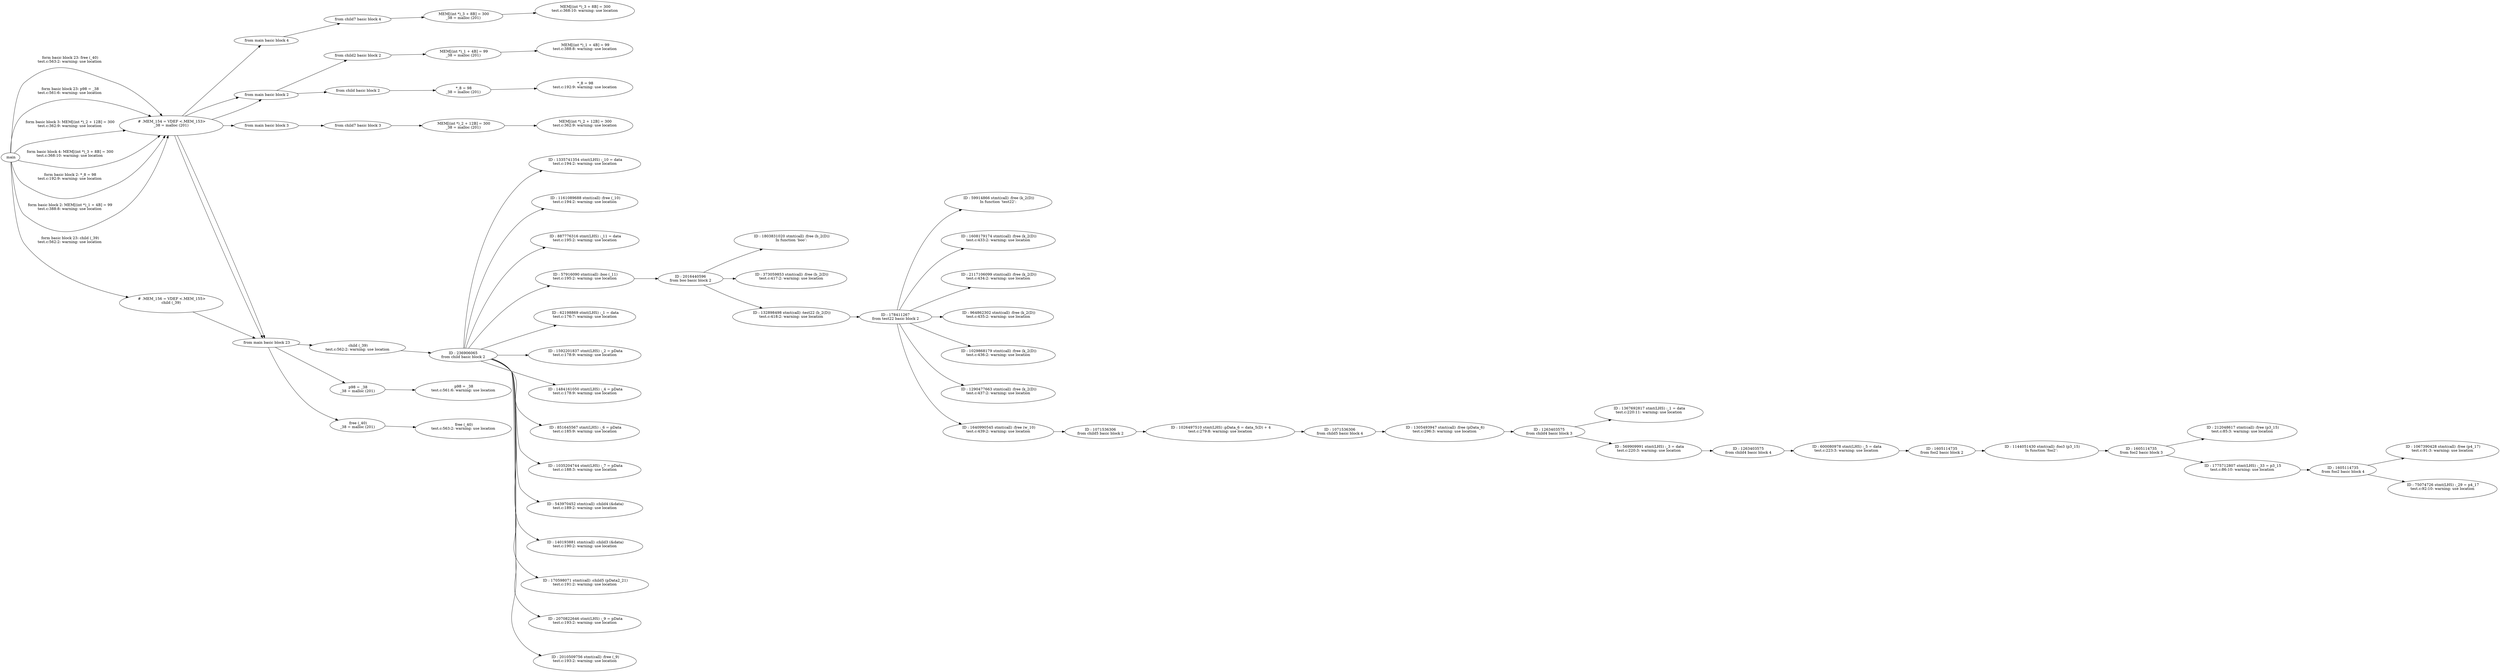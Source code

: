 digraph {rankdir = LR; rank=same; nodesep=1.0; 



















































































































































































" main
"->


" # .MEM_154 = VDEF <.MEM_153>
_38 = malloc (201)

"

[label=" form basic block 23: p98 = _38
test.c:561:6: warning: use location

" ]

" # .MEM_154 = VDEF <.MEM_153>
_38 = malloc (201)

"->

" from main basic block 23"


->" p98 = _38
_38 = malloc (201)
"

->" p98 = _38
test.c:561:6: warning: use location

"

" main
"->


" # .MEM_154 = VDEF <.MEM_153>
_38 = malloc (201)

"

[label=" form basic block 3: MEM[(int *)_2 + 12B] = 300
test.c:362:9: warning: use location

" ]

" # .MEM_154 = VDEF <.MEM_153>
_38 = malloc (201)

"->

" from main basic block 3"


->" from child7 basic block 3"

->" MEM[(int *)_2 + 12B] = 300
_38 = malloc (201)
"

->" MEM[(int *)_2 + 12B] = 300
test.c:362:9: warning: use location

"

" main
"->


" # .MEM_154 = VDEF <.MEM_153>
_38 = malloc (201)

"

[label=" form basic block 4: MEM[(int *)_3 + 8B] = 300
test.c:368:10: warning: use location

" ]

" # .MEM_154 = VDEF <.MEM_153>
_38 = malloc (201)

"->

" from main basic block 4"


->" from child7 basic block 4"

->" MEM[(int *)_3 + 8B] = 300
_38 = malloc (201)
"

->" MEM[(int *)_3 + 8B] = 300
test.c:368:10: warning: use location

"

" main
"->


" # .MEM_154 = VDEF <.MEM_153>
_38 = malloc (201)

"

[label=" form basic block 2: *_8 = 98
test.c:192:9: warning: use location

" ]

" # .MEM_154 = VDEF <.MEM_153>
_38 = malloc (201)

"->

" from main basic block 2"


->" from child basic block 2"

->" *_8 = 98
_38 = malloc (201)
"

->" *_8 = 98
test.c:192:9: warning: use location

"

" main
"->


" # .MEM_154 = VDEF <.MEM_153>
_38 = malloc (201)

"

[label=" form basic block 2: MEM[(int *)_1 + 4B] = 99
test.c:388:8: warning: use location

" ]

" # .MEM_154 = VDEF <.MEM_153>
_38 = malloc (201)

"->

" from main basic block 2"


->" from child2 basic block 2"

->" MEM[(int *)_1 + 4B] = 99
_38 = malloc (201)
"

->" MEM[(int *)_1 + 4B] = 99
test.c:388:8: warning: use location

"

" main
"->


" # .MEM_154 = VDEF <.MEM_153>
_38 = malloc (201)

"

[label=" form basic block 23: free (_40)
test.c:563:2: warning: use location

" ]

" # .MEM_154 = VDEF <.MEM_153>
_38 = malloc (201)

"->

" from main basic block 23"


->" free (_40)
_38 = malloc (201)
"

->" free (_40)
test.c:563:2: warning: use location

"























" main
"->


" # .MEM_156 = VDEF <.MEM_155>
child (_39)

"

[label=" form basic block 23: child (_39)
test.c:562:2: warning: use location
" ]

" # .MEM_156 = VDEF <.MEM_155>
child (_39)

"->

" from main basic block 23"

->" child (_39)
test.c:562:2: warning: use location
"


->"ID : 236906065
from child basic block 2"->


" ID : 62198869 stmt(LHS) :_1 = data
test.c:176:7: warning: use location

"


"ID : 236906065
from child basic block 2"->


" ID : 1592201837 stmt(LHS) :_2 = pData
test.c:178:9: warning: use location

"


"ID : 236906065
from child basic block 2"->


" ID : 1484161050 stmt(LHS) :_4 = pData
test.c:178:9: warning: use location

"


"ID : 236906065
from child basic block 2"->


" ID : 851645567 stmt(LHS) :_6 = pData
test.c:185:9: warning: use location

"


"ID : 236906065
from child basic block 2"->


" ID : 1035204744 stmt(LHS) :_7 = pData
test.c:188:3: warning: use location

"


"ID : 236906065
from child basic block 2"->

" ID : 543970452 stmt(call) :child4 (&data)
test.c:189:2: warning: use location

"


"ID : 236906065
from child basic block 2"->

" ID : 140193881 stmt(call) :child3 (&data)
test.c:190:2: warning: use location

"


"ID : 236906065
from child basic block 2"->

" ID : 170598071 stmt(call) :child5 (pData2_21)
test.c:191:2: warning: use location

"


"ID : 236906065
from child basic block 2"->


" ID : 2070822646 stmt(LHS) :_9 = pData
test.c:193:2: warning: use location

"


"ID : 236906065
from child basic block 2"->

" ID : 2010509756 stmt(call) :free (_9)
test.c:193:2: warning: use location

"


"ID : 236906065
from child basic block 2"->


" ID : 1335741354 stmt(LHS) :_10 = data
test.c:194:2: warning: use location

"


"ID : 236906065
from child basic block 2"->

" ID : 1161089688 stmt(call) :free (_10)
test.c:194:2: warning: use location

"


"ID : 236906065
from child basic block 2"->


" ID : 887776316 stmt(LHS) :_11 = data
test.c:195:2: warning: use location

"


"ID : 236906065
from child basic block 2"->

" ID : 57916090 stmt(call) :boo (_11)
test.c:195:2: warning: use location

"


->"ID : 2016440596
from boo basic block 2"->

" ID : 1803831020 stmt(call) :free (b_2(D))
In function ‘boo’:

"


"ID : 2016440596
from boo basic block 2"->

" ID : 373059853 stmt(call) :free (b_2(D))
test.c:417:2: warning: use location

"


"ID : 2016440596
from boo basic block 2"->

" ID : 132898498 stmt(call) :test22 (b_2(D))
test.c:418:2: warning: use location

"


->"ID : 178411267
from test22 basic block 2"->

" ID : 59914866 stmt(call) :free (k_2(D))
In function ‘test22’:

"


"ID : 178411267
from test22 basic block 2"->

" ID : 1608179174 stmt(call) :free (k_2(D))
test.c:433:2: warning: use location

"


"ID : 178411267
from test22 basic block 2"->

" ID : 2117106099 stmt(call) :free (k_2(D))
test.c:434:2: warning: use location

"


"ID : 178411267
from test22 basic block 2"->

" ID : 964862302 stmt(call) :free (k_2(D))
test.c:435:2: warning: use location

"


"ID : 178411267
from test22 basic block 2"->

" ID : 1029868179 stmt(call) :free (k_2(D))
test.c:436:2: warning: use location

"


"ID : 178411267
from test22 basic block 2"->

" ID : 1290477663 stmt(call) :free (k_2(D))
test.c:437:2: warning: use location

"


"ID : 178411267
from test22 basic block 2"->

" ID : 1640990545 stmt(call) :free (w_10)
test.c:439:2: warning: use location

"


->"ID : 1071536306
from child5 basic block 2"->


" ID : 1026497510 stmt(LHS) :pData_6 = data_5(D) + 4
test.c:279:8: warning: use location

"


->"ID : 1071536306
from child5 basic block 4"->

" ID : 1305493947 stmt(call) :free (pData_6)
test.c:296:3: warning: use location

"


->"ID : 1263403575
from child4 basic block 3"->


" ID : 1367692817 stmt(LHS) :_1 = data
test.c:220:11: warning: use location

"


"ID : 1263403575
from child4 basic block 3"->


" ID : 569909991 stmt(LHS) :_3 = data
test.c:220:3: warning: use location

"


->"ID : 1263403575
from child4 basic block 4"->


" ID : 600080978 stmt(LHS) :_5 = data
test.c:223:3: warning: use location

"


->"ID : 1605114735
from foo2 basic block 2"->

" ID : 1144051430 stmt(call) :foo3 (p3_15)
In function ‘foo2’:

"


->"ID : 1605114735
from foo2 basic block 3"->

" ID : 212048617 stmt(call) :free (p3_15)
test.c:85:3: warning: use location

"


"ID : 1605114735
from foo2 basic block 3"->


" ID : 1775712807 stmt(LHS) :_33 = p3_15
test.c:86:10: warning: use location

"


->"ID : 1605114735
from foo2 basic block 4"->

" ID : 1067390428 stmt(call) :free (p4_17)
test.c:91:3: warning: use location

"


"ID : 1605114735
from foo2 basic block 4"->


" ID : 75074726 stmt(LHS) :_29 = p4_17
test.c:92:10: warning: use location

" }
